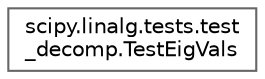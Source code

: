 digraph "Graphical Class Hierarchy"
{
 // LATEX_PDF_SIZE
  bgcolor="transparent";
  edge [fontname=Helvetica,fontsize=10,labelfontname=Helvetica,labelfontsize=10];
  node [fontname=Helvetica,fontsize=10,shape=box,height=0.2,width=0.4];
  rankdir="LR";
  Node0 [id="Node000000",label="scipy.linalg.tests.test\l_decomp.TestEigVals",height=0.2,width=0.4,color="grey40", fillcolor="white", style="filled",URL="$d2/d4b/classscipy_1_1linalg_1_1tests_1_1test__decomp_1_1TestEigVals.html",tooltip=" "];
}
